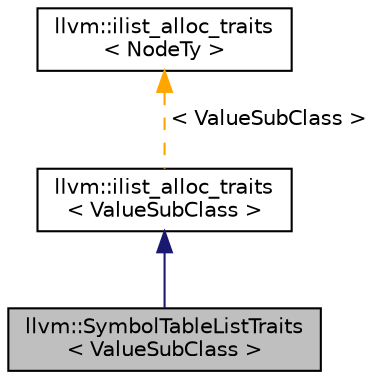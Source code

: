 digraph "llvm::SymbolTableListTraits&lt; ValueSubClass &gt;"
{
 // LATEX_PDF_SIZE
  bgcolor="transparent";
  edge [fontname="Helvetica",fontsize="10",labelfontname="Helvetica",labelfontsize="10"];
  node [fontname="Helvetica",fontsize="10",shape="box"];
  Node1 [label="llvm::SymbolTableListTraits\l\< ValueSubClass \>",height=0.2,width=0.4,color="black", fillcolor="grey75", style="filled", fontcolor="black",tooltip=" "];
  Node2 -> Node1 [dir="back",color="midnightblue",fontsize="10",style="solid",fontname="Helvetica"];
  Node2 [label="llvm::ilist_alloc_traits\l\< ValueSubClass \>",height=0.2,width=0.4,color="black",URL="$structllvm_1_1ilist__alloc__traits.html",tooltip=" "];
  Node3 -> Node2 [dir="back",color="orange",fontsize="10",style="dashed",label=" \< ValueSubClass \>" ,fontname="Helvetica"];
  Node3 [label="llvm::ilist_alloc_traits\l\< NodeTy \>",height=0.2,width=0.4,color="black",URL="$structllvm_1_1ilist__alloc__traits.html",tooltip="Use delete by default for iplist and ilist."];
}
